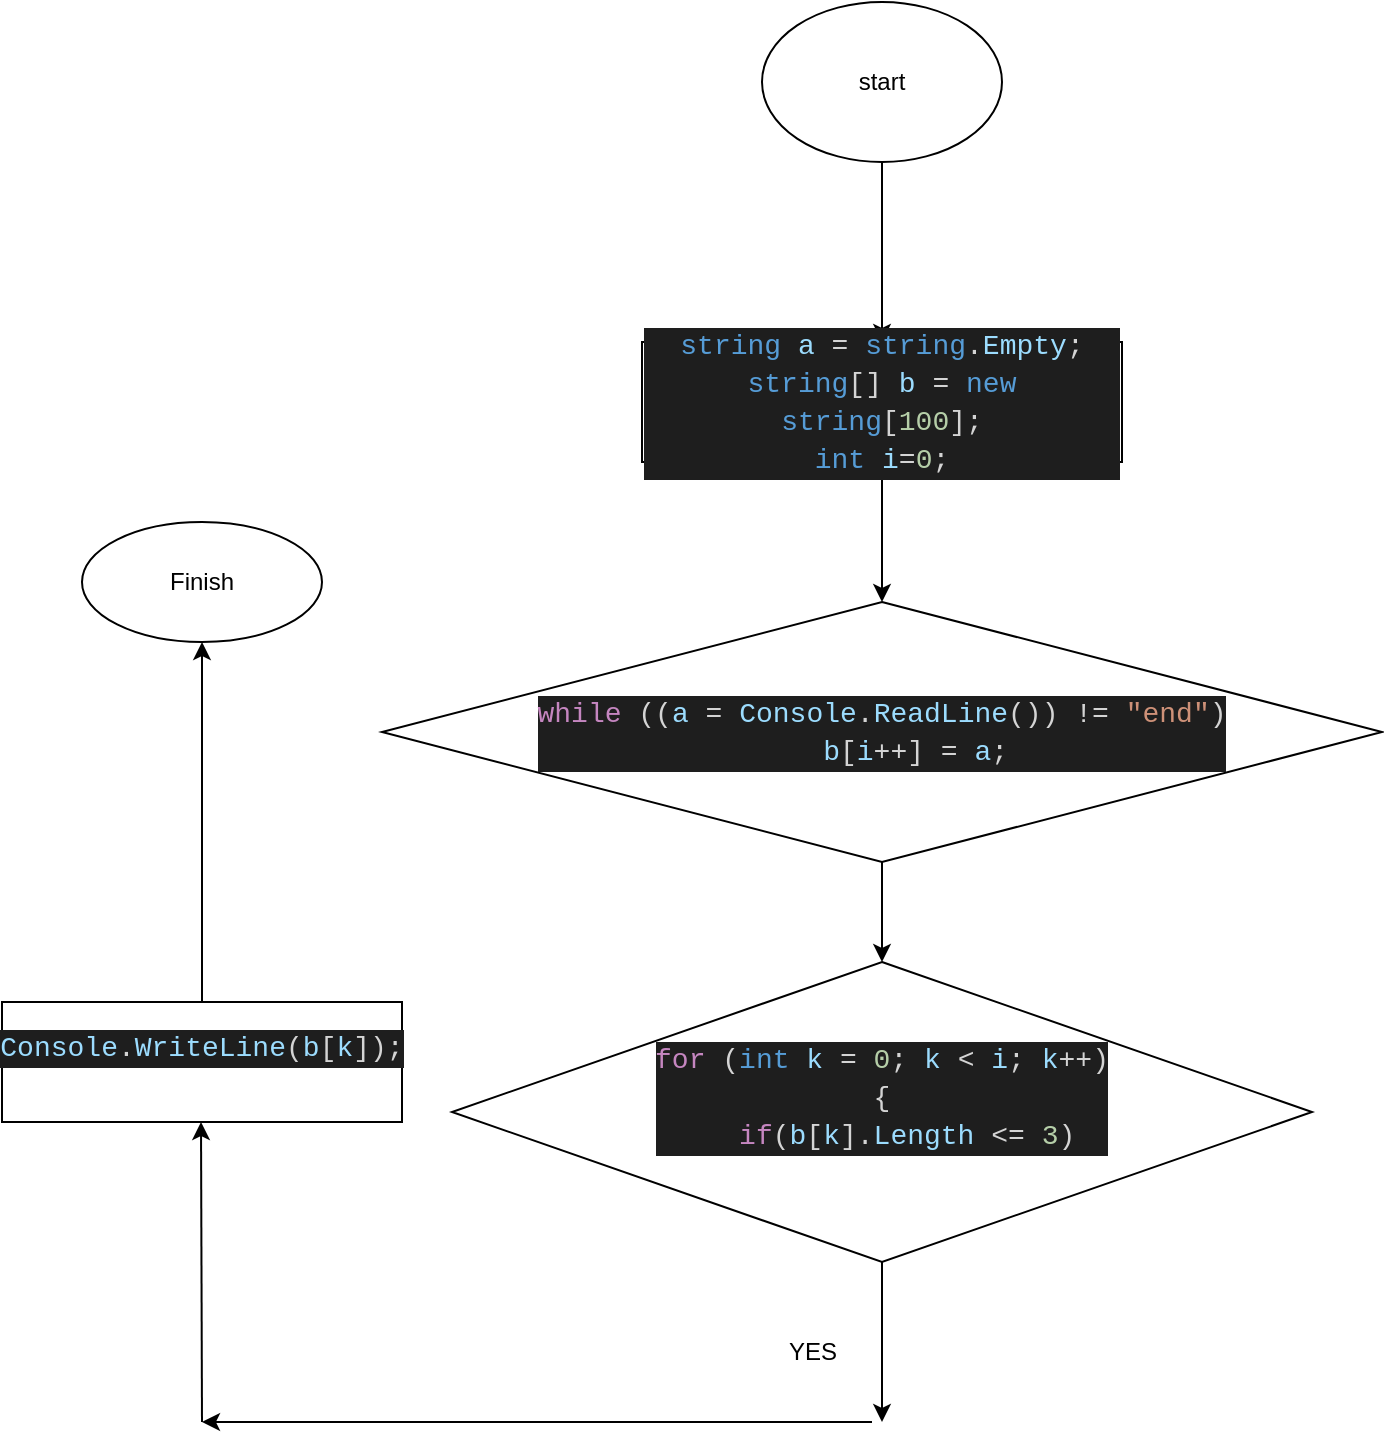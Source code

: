 <mxfile version="20.5.1" type="device"><diagram id="ucdIvkYyOKYL3pJQXMUH" name="Страница 1"><mxGraphModel dx="1422" dy="762" grid="1" gridSize="10" guides="1" tooltips="1" connect="1" arrows="1" fold="1" page="1" pageScale="1" pageWidth="827" pageHeight="1169" math="0" shadow="0"><root><mxCell id="0"/><mxCell id="1" parent="0"/><mxCell id="-TQGwynmpRkgE9ks5oGF-4" value="" style="edgeStyle=orthogonalEdgeStyle;rounded=0;orthogonalLoop=1;jettySize=auto;html=1;" parent="1" source="-TQGwynmpRkgE9ks5oGF-2" target="-TQGwynmpRkgE9ks5oGF-3" edge="1"><mxGeometry relative="1" as="geometry"/></mxCell><mxCell id="-TQGwynmpRkgE9ks5oGF-2" value="start" style="ellipse;whiteSpace=wrap;html=1;" parent="1" vertex="1"><mxGeometry x="450" y="10" width="120" height="80" as="geometry"/></mxCell><mxCell id="-TQGwynmpRkgE9ks5oGF-6" value="" style="edgeStyle=orthogonalEdgeStyle;rounded=0;orthogonalLoop=1;jettySize=auto;html=1;" parent="1" source="-TQGwynmpRkgE9ks5oGF-3" target="-TQGwynmpRkgE9ks5oGF-5" edge="1"><mxGeometry relative="1" as="geometry"/></mxCell><mxCell id="-TQGwynmpRkgE9ks5oGF-3" value="&lt;div style=&quot;color: rgb(212, 212, 212); background-color: rgb(30, 30, 30); font-family: Consolas, &amp;quot;Courier New&amp;quot;, monospace; font-size: 14px; line-height: 19px;&quot;&gt;&lt;div&gt;&lt;span style=&quot;color: #569cd6;&quot;&gt;string&lt;/span&gt; &lt;span style=&quot;color: #9cdcfe;&quot;&gt;a&lt;/span&gt; = &lt;span style=&quot;color: #569cd6;&quot;&gt;string&lt;/span&gt;.&lt;span style=&quot;color: #9cdcfe;&quot;&gt;Empty&lt;/span&gt;;&lt;/div&gt;&lt;div&gt;&lt;span style=&quot;color: #569cd6;&quot;&gt;string&lt;/span&gt;[] &lt;span style=&quot;color: #9cdcfe;&quot;&gt;b&lt;/span&gt; = &lt;span style=&quot;color: #569cd6;&quot;&gt;new&lt;/span&gt; &lt;span style=&quot;color: #569cd6;&quot;&gt;string&lt;/span&gt;[&lt;span style=&quot;color: #b5cea8;&quot;&gt;100&lt;/span&gt;];&lt;/div&gt;&lt;div&gt;&lt;span style=&quot;color: #569cd6;&quot;&gt;int&lt;/span&gt; &lt;span style=&quot;color: #9cdcfe;&quot;&gt;i&lt;/span&gt;=&lt;span style=&quot;color: #b5cea8;&quot;&gt;0&lt;/span&gt;;&lt;/div&gt;&lt;/div&gt;" style="whiteSpace=wrap;html=1;" parent="1" vertex="1"><mxGeometry x="390" y="180" width="240" height="60" as="geometry"/></mxCell><mxCell id="-TQGwynmpRkgE9ks5oGF-8" value="" style="edgeStyle=orthogonalEdgeStyle;rounded=0;orthogonalLoop=1;jettySize=auto;html=1;" parent="1" source="-TQGwynmpRkgE9ks5oGF-5" target="-TQGwynmpRkgE9ks5oGF-7" edge="1"><mxGeometry relative="1" as="geometry"/></mxCell><mxCell id="-TQGwynmpRkgE9ks5oGF-5" value="&lt;div style=&quot;color: rgb(212, 212, 212); background-color: rgb(30, 30, 30); font-family: Consolas, &amp;quot;Courier New&amp;quot;, monospace; font-size: 14px; line-height: 19px;&quot;&gt;&lt;div&gt;&lt;span style=&quot;color: #c586c0;&quot;&gt;while&lt;/span&gt; ((&lt;span style=&quot;color: #9cdcfe;&quot;&gt;a&lt;/span&gt; = &lt;span style=&quot;color: #9cdcfe;&quot;&gt;Console&lt;/span&gt;.&lt;span style=&quot;color: #9cdcfe;&quot;&gt;ReadLine&lt;/span&gt;()) != &lt;span style=&quot;color: #ce9178;&quot;&gt;&quot;end&quot;&lt;/span&gt;) &lt;/div&gt;&lt;div&gt;&amp;nbsp; &amp;nbsp; &lt;span style=&quot;color: #9cdcfe;&quot;&gt;b&lt;/span&gt;[&lt;span style=&quot;color: #9cdcfe;&quot;&gt;i&lt;/span&gt;++] = &lt;span style=&quot;color: #9cdcfe;&quot;&gt;a&lt;/span&gt;; &lt;/div&gt;&lt;/div&gt;" style="rhombus;whiteSpace=wrap;html=1;" parent="1" vertex="1"><mxGeometry x="260" y="310" width="500" height="130" as="geometry"/></mxCell><mxCell id="-TQGwynmpRkgE9ks5oGF-10" value="" style="edgeStyle=orthogonalEdgeStyle;rounded=0;orthogonalLoop=1;jettySize=auto;html=1;exitX=0.5;exitY=1;exitDx=0;exitDy=0;" parent="1" source="-TQGwynmpRkgE9ks5oGF-7" edge="1"><mxGeometry relative="1" as="geometry"><mxPoint x="510" y="720" as="targetPoint"/></mxGeometry></mxCell><mxCell id="-TQGwynmpRkgE9ks5oGF-7" value="&#10;&lt;div style=&quot;color: rgb(212, 212, 212); background-color: rgb(30, 30, 30); font-family: Consolas, &amp;quot;Courier New&amp;quot;, monospace; font-weight: normal; font-size: 14px; line-height: 19px;&quot;&gt;&lt;div&gt;&lt;span style=&quot;color: #c586c0;&quot;&gt;for&lt;/span&gt;&lt;span style=&quot;color: #d4d4d4;&quot;&gt; (&lt;/span&gt;&lt;span style=&quot;color: #569cd6;&quot;&gt;int&lt;/span&gt;&lt;span style=&quot;color: #d4d4d4;&quot;&gt; &lt;/span&gt;&lt;span style=&quot;color: #9cdcfe;&quot;&gt;k&lt;/span&gt;&lt;span style=&quot;color: #d4d4d4;&quot;&gt; &lt;/span&gt;&lt;span style=&quot;color: #d4d4d4;&quot;&gt;=&lt;/span&gt;&lt;span style=&quot;color: #d4d4d4;&quot;&gt; &lt;/span&gt;&lt;span style=&quot;color: #b5cea8;&quot;&gt;0&lt;/span&gt;&lt;span style=&quot;color: #d4d4d4;&quot;&gt;; &lt;/span&gt;&lt;span style=&quot;color: #9cdcfe;&quot;&gt;k&lt;/span&gt;&lt;span style=&quot;color: #d4d4d4;&quot;&gt; &lt;/span&gt;&lt;span style=&quot;color: #d4d4d4;&quot;&gt;&amp;lt;&lt;/span&gt;&lt;span style=&quot;color: #d4d4d4;&quot;&gt; &lt;/span&gt;&lt;span style=&quot;color: #9cdcfe;&quot;&gt;i&lt;/span&gt;&lt;span style=&quot;color: #d4d4d4;&quot;&gt;; &lt;/span&gt;&lt;span style=&quot;color: #9cdcfe;&quot;&gt;k&lt;/span&gt;&lt;span style=&quot;color: #d4d4d4;&quot;&gt;++&lt;/span&gt;&lt;span style=&quot;color: #d4d4d4;&quot;&gt;)&lt;/span&gt;&lt;/div&gt;&lt;div&gt;&lt;span style=&quot;color: #d4d4d4;&quot;&gt;{&lt;/span&gt;&lt;/div&gt;&lt;div&gt;&lt;span style=&quot;color: #d4d4d4;&quot;&gt;&amp;nbsp; &amp;nbsp;&lt;/span&gt;&lt;span style=&quot;color: #c586c0;&quot;&gt;if&lt;/span&gt;&lt;span style=&quot;color: #d4d4d4;&quot;&gt;(&lt;/span&gt;&lt;span style=&quot;color: #9cdcfe;&quot;&gt;b&lt;/span&gt;&lt;span style=&quot;color: #d4d4d4;&quot;&gt;[&lt;/span&gt;&lt;span style=&quot;color: #9cdcfe;&quot;&gt;k&lt;/span&gt;&lt;span style=&quot;color: #d4d4d4;&quot;&gt;]&lt;/span&gt;&lt;span style=&quot;color: #d4d4d4;&quot;&gt;.&lt;/span&gt;&lt;span style=&quot;color: #9cdcfe;&quot;&gt;Length&lt;/span&gt;&lt;span style=&quot;color: #d4d4d4;&quot;&gt; &lt;/span&gt;&lt;span style=&quot;color: #d4d4d4;&quot;&gt;&amp;lt;=&lt;/span&gt;&lt;span style=&quot;color: #d4d4d4;&quot;&gt; &lt;/span&gt;&lt;span style=&quot;color: #b5cea8;&quot;&gt;3&lt;/span&gt;&lt;span style=&quot;color: #d4d4d4;&quot;&gt;)&lt;/span&gt;&lt;/div&gt;&lt;/div&gt;&#10;&#10;" style="rhombus;whiteSpace=wrap;html=1;" parent="1" vertex="1"><mxGeometry x="295" y="490" width="430" height="150" as="geometry"/></mxCell><mxCell id="-TQGwynmpRkgE9ks5oGF-11" value="YES" style="text;html=1;align=center;verticalAlign=middle;resizable=0;points=[];autosize=1;strokeColor=none;fillColor=none;" parent="1" vertex="1"><mxGeometry x="450" y="670" width="50" height="30" as="geometry"/></mxCell><mxCell id="-TQGwynmpRkgE9ks5oGF-33" value="" style="edgeStyle=orthogonalEdgeStyle;rounded=0;orthogonalLoop=1;jettySize=auto;html=1;" parent="1" source="-TQGwynmpRkgE9ks5oGF-30" target="-TQGwynmpRkgE9ks5oGF-32" edge="1"><mxGeometry relative="1" as="geometry"/></mxCell><mxCell id="-TQGwynmpRkgE9ks5oGF-30" value="&#10;&lt;div style=&quot;color: rgb(212, 212, 212); background-color: rgb(30, 30, 30); font-family: Consolas, &amp;quot;Courier New&amp;quot;, monospace; font-weight: normal; font-size: 14px; line-height: 19px;&quot;&gt;&lt;div&gt;&lt;span style=&quot;color: #9cdcfe;&quot;&gt;Console&lt;/span&gt;&lt;span style=&quot;color: #d4d4d4;&quot;&gt;.&lt;/span&gt;&lt;span style=&quot;color: #9cdcfe;&quot;&gt;WriteLine&lt;/span&gt;&lt;span style=&quot;color: #d4d4d4;&quot;&gt;(&lt;/span&gt;&lt;span style=&quot;color: #9cdcfe;&quot;&gt;b&lt;/span&gt;&lt;span style=&quot;color: #d4d4d4;&quot;&gt;[&lt;/span&gt;&lt;span style=&quot;color: #9cdcfe;&quot;&gt;k&lt;/span&gt;&lt;span style=&quot;color: #d4d4d4;&quot;&gt;]);&lt;/span&gt;&lt;/div&gt;&lt;/div&gt;&#10;&#10;" style="whiteSpace=wrap;html=1;" parent="1" vertex="1"><mxGeometry x="70" y="510" width="200" height="60" as="geometry"/></mxCell><mxCell id="-TQGwynmpRkgE9ks5oGF-32" value="Finish" style="ellipse;whiteSpace=wrap;html=1;" parent="1" vertex="1"><mxGeometry x="110" y="270" width="120" height="60" as="geometry"/></mxCell><mxCell id="-TQGwynmpRkgE9ks5oGF-39" value="" style="endArrow=classic;html=1;rounded=0;exitX=0;exitY=0.5;exitDx=0;exitDy=0;" parent="1" edge="1"><mxGeometry width="50" height="50" relative="1" as="geometry"><mxPoint x="505" y="720" as="sourcePoint"/><mxPoint x="170" y="720" as="targetPoint"/></mxGeometry></mxCell><mxCell id="-TQGwynmpRkgE9ks5oGF-40" value="" style="endArrow=classic;html=1;rounded=0;" parent="1" edge="1"><mxGeometry width="50" height="50" relative="1" as="geometry"><mxPoint x="170" y="720" as="sourcePoint"/><mxPoint x="169.5" y="570" as="targetPoint"/></mxGeometry></mxCell></root></mxGraphModel></diagram></mxfile>